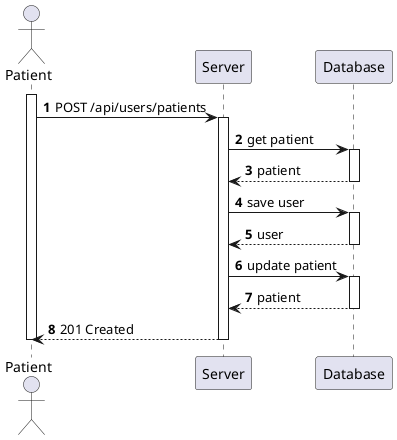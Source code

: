 @startuml process-view
autonumber

actor "Patient" as Patient
participant "Server" as Server
participant "Database" as Database

activate Patient

    Patient-> Server : POST /api/users/patients

    activate Server

        Server -> Database : get patient
        
        activate Database

            Database --> Server : patient

        deactivate Database

        Server -> Database : save user
        
        activate Database

            Database --> Server : user

        deactivate Database

        Server -> Database : update patient
        
        activate Database

            Database --> Server : patient

        deactivate Database

        Patient <-- Server : 201 Created

    deactivate Server
deactivate Patient

@enduml